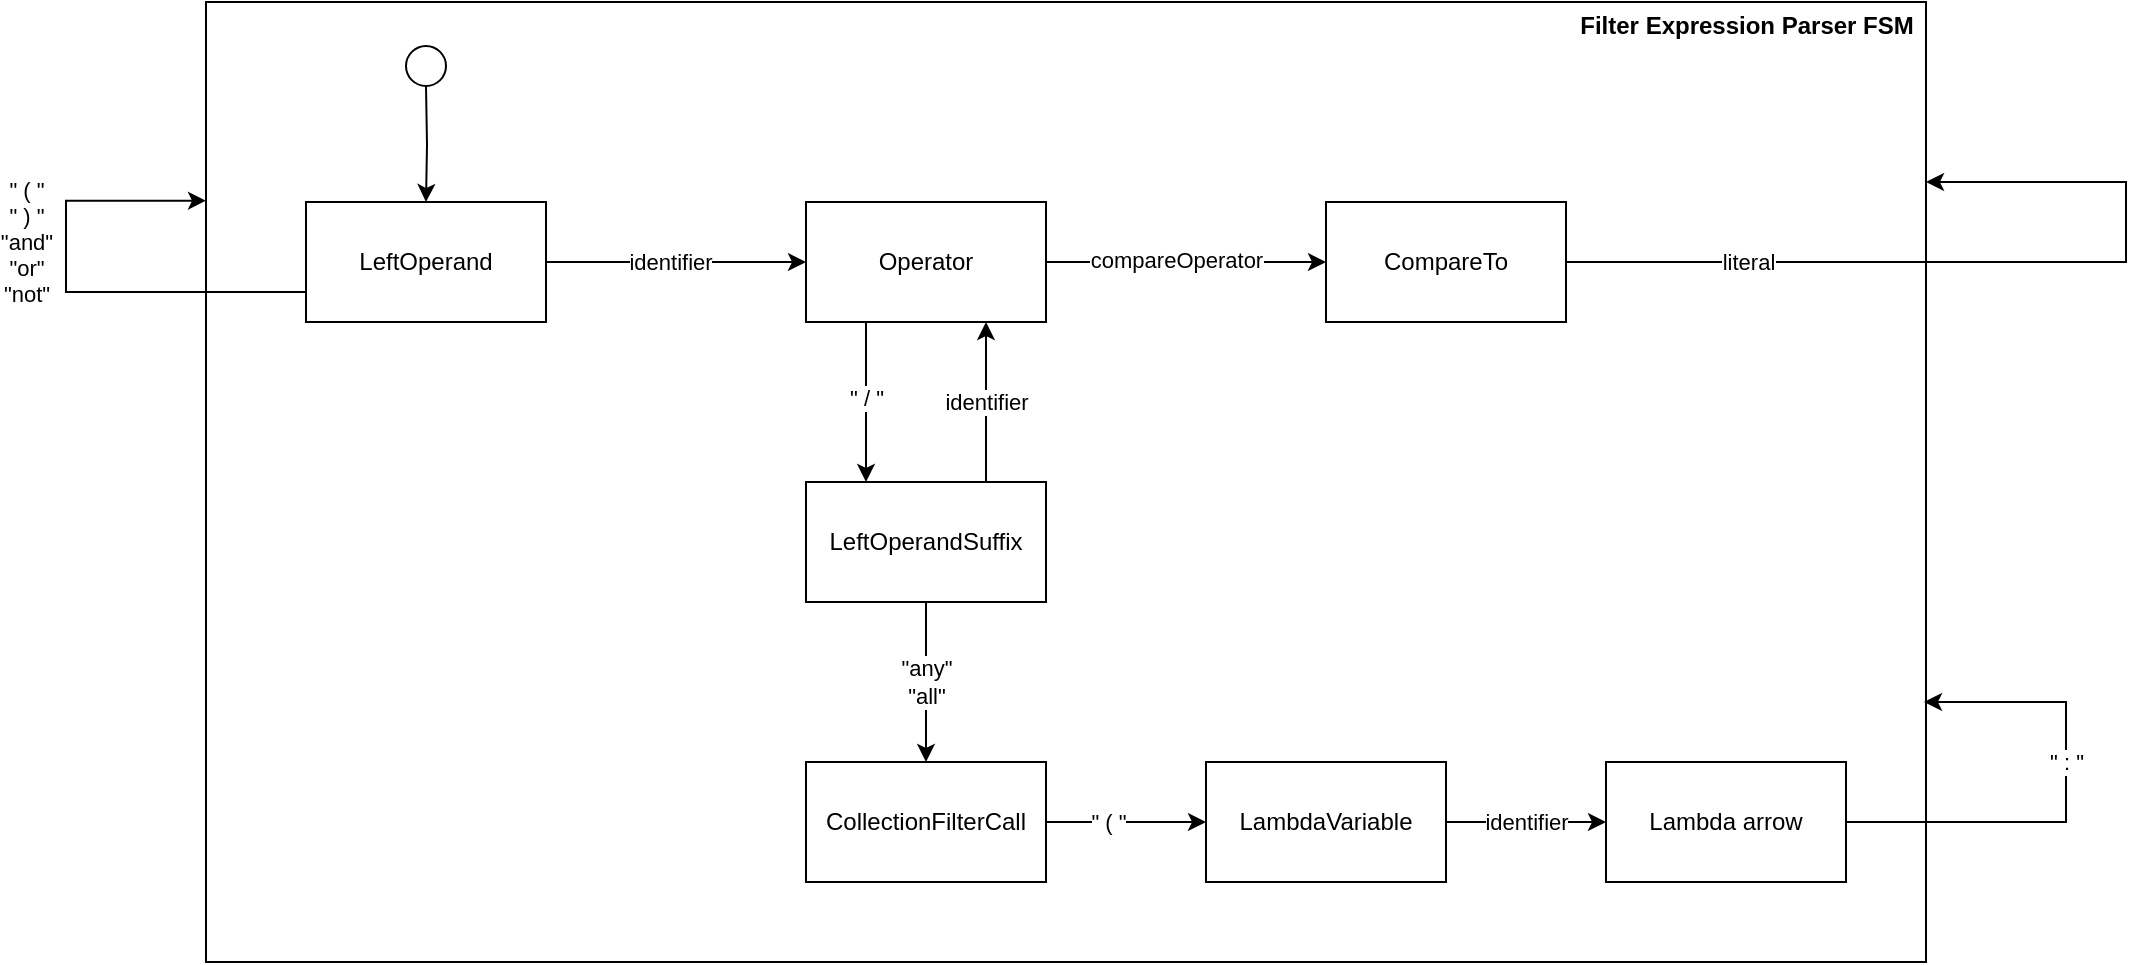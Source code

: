 <mxfile version="14.7.7" type="github">
  <diagram id="NPYjOUtkDDTUSV19O3E9" name="Page-1">
    <mxGraphModel dx="1183" dy="1046" grid="1" gridSize="10" guides="1" tooltips="1" connect="1" arrows="1" fold="1" page="1" pageScale="1" pageWidth="2000" pageHeight="1500" math="0" shadow="0">
      <root>
        <mxCell id="0" />
        <mxCell id="1" parent="0" />
        <mxCell id="MjyXbMBZ2KzJ7uzi0zgh-36" value="" style="rounded=0;whiteSpace=wrap;html=1;" vertex="1" parent="1">
          <mxGeometry x="200" y="60" width="860" height="480" as="geometry" />
        </mxCell>
        <mxCell id="X5cJB58l0Eja5Me0La9I-2" style="edgeStyle=orthogonalEdgeStyle;rounded=0;orthogonalLoop=1;jettySize=auto;html=1;" parent="1" source="X5cJB58l0Eja5Me0La9I-1" edge="1">
          <mxGeometry relative="1" as="geometry">
            <mxPoint x="500" y="190" as="targetPoint" />
          </mxGeometry>
        </mxCell>
        <mxCell id="X5cJB58l0Eja5Me0La9I-4" value="Text" style="edgeLabel;html=1;align=center;verticalAlign=middle;resizable=0;points=[];" parent="X5cJB58l0Eja5Me0La9I-2" vertex="1" connectable="0">
          <mxGeometry x="0.093" y="2" relative="1" as="geometry">
            <mxPoint x="-11" y="2" as="offset" />
          </mxGeometry>
        </mxCell>
        <mxCell id="X5cJB58l0Eja5Me0La9I-18" value="identifier" style="edgeLabel;html=1;align=center;verticalAlign=middle;resizable=0;points=[];" parent="X5cJB58l0Eja5Me0La9I-2" vertex="1" connectable="0">
          <mxGeometry x="-0.061" relative="1" as="geometry">
            <mxPoint as="offset" />
          </mxGeometry>
        </mxCell>
        <mxCell id="MjyXbMBZ2KzJ7uzi0zgh-40" style="edgeStyle=orthogonalEdgeStyle;rounded=0;orthogonalLoop=1;jettySize=auto;html=1;entryX=0;entryY=0.207;entryDx=0;entryDy=0;exitX=0;exitY=0.75;exitDx=0;exitDy=0;entryPerimeter=0;" edge="1" parent="1" source="X5cJB58l0Eja5Me0La9I-1" target="MjyXbMBZ2KzJ7uzi0zgh-36">
          <mxGeometry relative="1" as="geometry">
            <Array as="points">
              <mxPoint x="130" y="205" />
              <mxPoint x="130" y="159" />
            </Array>
          </mxGeometry>
        </mxCell>
        <mxCell id="MjyXbMBZ2KzJ7uzi0zgh-41" value="&quot; ( &quot;&lt;br&gt;&quot; ) &quot;&lt;br&gt;&quot;and&quot;&lt;br&gt;&quot;or&quot;&lt;br&gt;&quot;not&quot;" style="edgeLabel;html=1;align=center;verticalAlign=middle;resizable=0;points=[];" vertex="1" connectable="0" parent="MjyXbMBZ2KzJ7uzi0zgh-40">
          <mxGeometry x="-0.539" relative="1" as="geometry">
            <mxPoint x="-86" y="-25" as="offset" />
          </mxGeometry>
        </mxCell>
        <mxCell id="X5cJB58l0Eja5Me0La9I-1" value="LeftOperand" style="rounded=0;whiteSpace=wrap;html=1;" parent="1" vertex="1">
          <mxGeometry x="250" y="160" width="120" height="60" as="geometry" />
        </mxCell>
        <mxCell id="X5cJB58l0Eja5Me0La9I-7" value="" style="edgeStyle=orthogonalEdgeStyle;rounded=0;orthogonalLoop=1;jettySize=auto;html=1;" parent="1" source="X5cJB58l0Eja5Me0La9I-3" target="X5cJB58l0Eja5Me0La9I-6" edge="1">
          <mxGeometry relative="1" as="geometry">
            <Array as="points">
              <mxPoint x="690" y="190" />
              <mxPoint x="690" y="190" />
            </Array>
          </mxGeometry>
        </mxCell>
        <mxCell id="X5cJB58l0Eja5Me0La9I-19" value="compareOperator" style="edgeLabel;html=1;align=center;verticalAlign=middle;resizable=0;points=[];" parent="X5cJB58l0Eja5Me0La9I-7" vertex="1" connectable="0">
          <mxGeometry x="-0.076" y="1" relative="1" as="geometry">
            <mxPoint as="offset" />
          </mxGeometry>
        </mxCell>
        <mxCell id="X5cJB58l0Eja5Me0La9I-10" value="" style="edgeStyle=orthogonalEdgeStyle;rounded=0;orthogonalLoop=1;jettySize=auto;html=1;entryX=0.75;entryY=1;entryDx=0;entryDy=0;" parent="1" target="X5cJB58l0Eja5Me0La9I-3" edge="1">
          <mxGeometry relative="1" as="geometry">
            <mxPoint x="500" y="260" as="targetPoint" />
            <Array as="points">
              <mxPoint x="590" y="300" />
            </Array>
            <mxPoint x="590" y="300" as="sourcePoint" />
          </mxGeometry>
        </mxCell>
        <mxCell id="X5cJB58l0Eja5Me0La9I-17" value="identifier" style="edgeLabel;html=1;align=center;verticalAlign=middle;resizable=0;points=[];" parent="X5cJB58l0Eja5Me0La9I-10" vertex="1" connectable="0">
          <mxGeometry x="0.39" relative="1" as="geometry">
            <mxPoint y="15" as="offset" />
          </mxGeometry>
        </mxCell>
        <mxCell id="X5cJB58l0Eja5Me0La9I-12" value="" style="edgeStyle=orthogonalEdgeStyle;rounded=0;orthogonalLoop=1;jettySize=auto;html=1;exitX=0.25;exitY=1;exitDx=0;exitDy=0;entryX=0.25;entryY=0;entryDx=0;entryDy=0;" parent="1" source="X5cJB58l0Eja5Me0La9I-3" edge="1">
          <mxGeometry relative="1" as="geometry">
            <mxPoint x="530" y="300" as="targetPoint" />
          </mxGeometry>
        </mxCell>
        <mxCell id="X5cJB58l0Eja5Me0La9I-15" value="&amp;nbsp;/&amp;nbsp;" style="edgeLabel;html=1;align=center;verticalAlign=middle;resizable=0;points=[];" parent="X5cJB58l0Eja5Me0La9I-12" vertex="1" connectable="0">
          <mxGeometry x="-0.071" relative="1" as="geometry">
            <mxPoint as="offset" />
          </mxGeometry>
        </mxCell>
        <mxCell id="X5cJB58l0Eja5Me0La9I-16" value="&quot; / &quot;" style="edgeLabel;html=1;align=center;verticalAlign=middle;resizable=0;points=[];" parent="X5cJB58l0Eja5Me0La9I-12" vertex="1" connectable="0">
          <mxGeometry x="-0.071" relative="1" as="geometry">
            <mxPoint as="offset" />
          </mxGeometry>
        </mxCell>
        <mxCell id="X5cJB58l0Eja5Me0La9I-3" value="Operator" style="rounded=0;whiteSpace=wrap;html=1;" parent="1" vertex="1">
          <mxGeometry x="500" y="160" width="120" height="60" as="geometry" />
        </mxCell>
        <mxCell id="MjyXbMBZ2KzJ7uzi0zgh-39" style="edgeStyle=orthogonalEdgeStyle;rounded=0;orthogonalLoop=1;jettySize=auto;html=1;" edge="1" parent="1" source="X5cJB58l0Eja5Me0La9I-6">
          <mxGeometry relative="1" as="geometry">
            <mxPoint x="1060" y="150" as="targetPoint" />
            <Array as="points">
              <mxPoint x="1160" y="190" />
              <mxPoint x="1160" y="150" />
              <mxPoint x="1060" y="150" />
            </Array>
          </mxGeometry>
        </mxCell>
        <mxCell id="MjyXbMBZ2KzJ7uzi0zgh-42" value="literal" style="edgeLabel;html=1;align=center;verticalAlign=middle;resizable=0;points=[];" vertex="1" connectable="0" parent="MjyXbMBZ2KzJ7uzi0zgh-39">
          <mxGeometry x="-0.568" relative="1" as="geometry">
            <mxPoint as="offset" />
          </mxGeometry>
        </mxCell>
        <mxCell id="X5cJB58l0Eja5Me0La9I-6" value="CompareTo" style="rounded=0;whiteSpace=wrap;html=1;" parent="1" vertex="1">
          <mxGeometry x="760" y="160" width="120" height="60" as="geometry" />
        </mxCell>
        <mxCell id="X5cJB58l0Eja5Me0La9I-23" value="" style="edgeStyle=orthogonalEdgeStyle;rounded=0;orthogonalLoop=1;jettySize=auto;html=1;" parent="1" source="X5cJB58l0Eja5Me0La9I-20" target="X5cJB58l0Eja5Me0La9I-22" edge="1">
          <mxGeometry relative="1" as="geometry">
            <Array as="points">
              <mxPoint x="660" y="470" />
              <mxPoint x="660" y="470" />
            </Array>
          </mxGeometry>
        </mxCell>
        <mxCell id="MjyXbMBZ2KzJ7uzi0zgh-29" value="&quot; ( &quot;" style="edgeLabel;html=1;align=center;verticalAlign=middle;resizable=0;points=[];" vertex="1" connectable="0" parent="X5cJB58l0Eja5Me0La9I-23">
          <mxGeometry x="-0.232" relative="1" as="geometry">
            <mxPoint as="offset" />
          </mxGeometry>
        </mxCell>
        <mxCell id="X5cJB58l0Eja5Me0La9I-20" value="CollectionFilterCall" style="rounded=0;whiteSpace=wrap;html=1;" parent="1" vertex="1">
          <mxGeometry x="500" y="440" width="120" height="60" as="geometry" />
        </mxCell>
        <mxCell id="X5cJB58l0Eja5Me0La9I-25" value="" style="edgeStyle=orthogonalEdgeStyle;rounded=0;orthogonalLoop=1;jettySize=auto;html=1;" parent="1" source="X5cJB58l0Eja5Me0La9I-22" target="X5cJB58l0Eja5Me0La9I-24" edge="1">
          <mxGeometry relative="1" as="geometry" />
        </mxCell>
        <mxCell id="MjyXbMBZ2KzJ7uzi0zgh-30" value="identifier" style="edgeLabel;html=1;align=center;verticalAlign=middle;resizable=0;points=[];" vertex="1" connectable="0" parent="X5cJB58l0Eja5Me0La9I-25">
          <mxGeometry x="-0.328" relative="1" as="geometry">
            <mxPoint x="13" as="offset" />
          </mxGeometry>
        </mxCell>
        <mxCell id="X5cJB58l0Eja5Me0La9I-22" value="LambdaVariable" style="rounded=0;whiteSpace=wrap;html=1;" parent="1" vertex="1">
          <mxGeometry x="700" y="440" width="120" height="60" as="geometry" />
        </mxCell>
        <mxCell id="MjyXbMBZ2KzJ7uzi0zgh-43" style="edgeStyle=orthogonalEdgeStyle;rounded=0;orthogonalLoop=1;jettySize=auto;html=1;exitX=1;exitY=0.5;exitDx=0;exitDy=0;" edge="1" parent="1" source="X5cJB58l0Eja5Me0La9I-24">
          <mxGeometry relative="1" as="geometry">
            <mxPoint x="1059" y="410" as="targetPoint" />
            <Array as="points">
              <mxPoint x="1130" y="470" />
              <mxPoint x="1130" y="410" />
            </Array>
          </mxGeometry>
        </mxCell>
        <mxCell id="MjyXbMBZ2KzJ7uzi0zgh-44" value="&quot; : &quot;" style="edgeLabel;html=1;align=center;verticalAlign=middle;resizable=0;points=[];" vertex="1" connectable="0" parent="MjyXbMBZ2KzJ7uzi0zgh-43">
          <mxGeometry x="-0.248" y="-1" relative="1" as="geometry">
            <mxPoint x="19" y="-31" as="offset" />
          </mxGeometry>
        </mxCell>
        <mxCell id="X5cJB58l0Eja5Me0La9I-24" value="Lambda arrow" style="rounded=0;whiteSpace=wrap;html=1;" parent="1" vertex="1">
          <mxGeometry x="900" y="440" width="120" height="60" as="geometry" />
        </mxCell>
        <mxCell id="MjyXbMBZ2KzJ7uzi0zgh-27" style="edgeStyle=orthogonalEdgeStyle;rounded=0;orthogonalLoop=1;jettySize=auto;html=1;entryX=0.5;entryY=0;entryDx=0;entryDy=0;" edge="1" parent="1" source="MjyXbMBZ2KzJ7uzi0zgh-3" target="X5cJB58l0Eja5Me0La9I-20">
          <mxGeometry relative="1" as="geometry" />
        </mxCell>
        <mxCell id="MjyXbMBZ2KzJ7uzi0zgh-28" value="&quot;any&quot;&lt;br&gt;&quot;all&quot;" style="edgeLabel;html=1;align=center;verticalAlign=middle;resizable=0;points=[];" vertex="1" connectable="0" parent="MjyXbMBZ2KzJ7uzi0zgh-27">
          <mxGeometry x="-0.328" relative="1" as="geometry">
            <mxPoint y="13" as="offset" />
          </mxGeometry>
        </mxCell>
        <mxCell id="MjyXbMBZ2KzJ7uzi0zgh-3" value="LeftOperandSuffix" style="rounded=0;whiteSpace=wrap;html=1;" vertex="1" parent="1">
          <mxGeometry x="500" y="300" width="120" height="60" as="geometry" />
        </mxCell>
        <mxCell id="MjyXbMBZ2KzJ7uzi0zgh-33" style="edgeStyle=orthogonalEdgeStyle;rounded=0;orthogonalLoop=1;jettySize=auto;html=1;entryX=0.5;entryY=0;entryDx=0;entryDy=0;" edge="1" parent="1" target="X5cJB58l0Eja5Me0La9I-1">
          <mxGeometry relative="1" as="geometry">
            <mxPoint x="310" y="102" as="sourcePoint" />
          </mxGeometry>
        </mxCell>
        <mxCell id="MjyXbMBZ2KzJ7uzi0zgh-34" value="" style="ellipse;whiteSpace=wrap;html=1;aspect=fixed;" vertex="1" parent="1">
          <mxGeometry x="300" y="82" width="20" height="20" as="geometry" />
        </mxCell>
        <mxCell id="MjyXbMBZ2KzJ7uzi0zgh-45" value="Filter Expression Parser FSM" style="text;html=1;align=center;verticalAlign=middle;resizable=0;points=[];autosize=1;strokeColor=none;fontStyle=1" vertex="1" parent="1">
          <mxGeometry x="880" y="62" width="180" height="20" as="geometry" />
        </mxCell>
      </root>
    </mxGraphModel>
  </diagram>
</mxfile>
